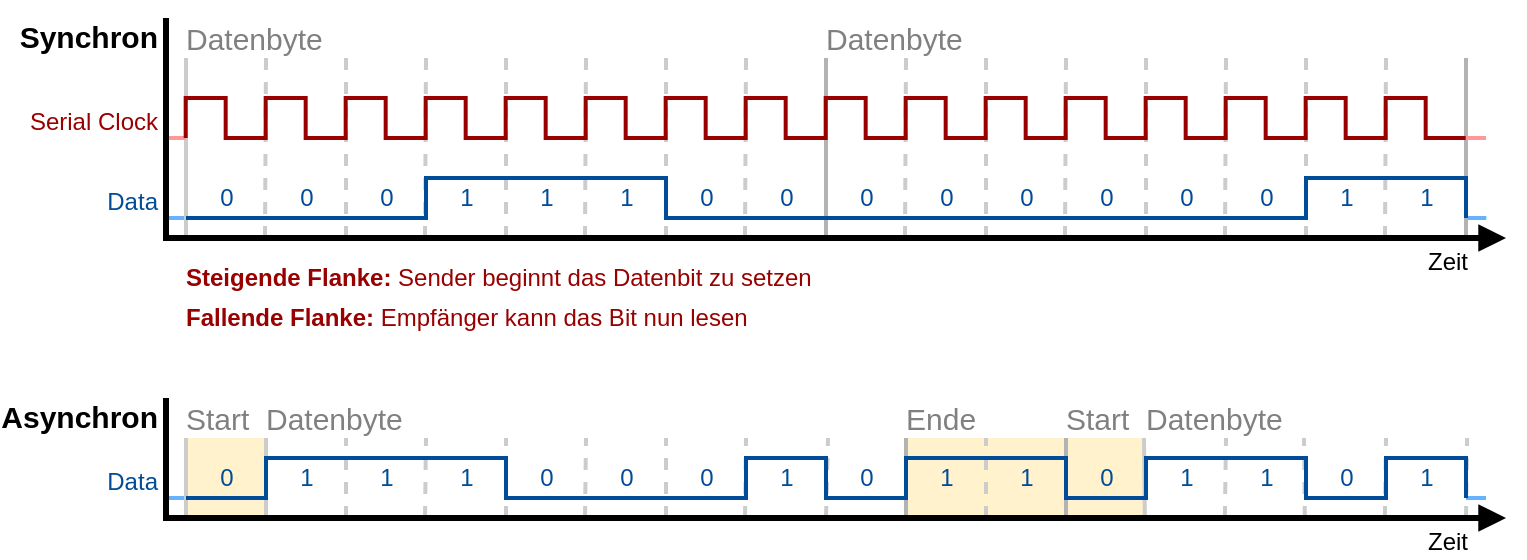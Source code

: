 <mxfile version="12.6.4" type="device"><diagram id="GBh7JavQJtBpOLS9eDpL" name="Page-1"><mxGraphModel dx="1567" dy="641" grid="1" gridSize="10" guides="1" tooltips="1" connect="1" arrows="1" fold="1" page="0" pageScale="1" pageWidth="827" pageHeight="1169" math="0" shadow="0"><root><mxCell id="0"/><mxCell id="1" parent="0"/><mxCell id="-WWbt2H8pcW7CafT_t6I-75" value="" style="endArrow=none;dashed=1;html=1;strokeWidth=2;fontSize=12;strokeColor=#CCCCCC;" edge="1" parent="1"><mxGeometry width="50" height="50" relative="1" as="geometry"><mxPoint x="440.0" y="590" as="sourcePoint"/><mxPoint x="440.57" y="550" as="targetPoint"/></mxGeometry></mxCell><mxCell id="-WWbt2H8pcW7CafT_t6I-65" value="" style="rounded=0;whiteSpace=wrap;html=1;strokeWidth=1;fontSize=15;align=left;fillColor=#fff2cc;strokeColor=none;" vertex="1" parent="1"><mxGeometry x="160" y="550" width="120" height="40" as="geometry"/></mxCell><mxCell id="-WWbt2H8pcW7CafT_t6I-64" value="" style="rounded=0;whiteSpace=wrap;html=1;strokeWidth=1;fontSize=15;align=left;fillColor=#fff2cc;strokeColor=none;" vertex="1" parent="1"><mxGeometry x="-200" y="550" width="40" height="40" as="geometry"/></mxCell><mxCell id="b59u_qEQ0pbJg-qy6ZZk-163" value="" style="endArrow=none;html=1;fontSize=12;strokeColor=#66B2FF;strokeWidth=2;" parent="1" edge="1"><mxGeometry width="50" height="50" relative="1" as="geometry"><mxPoint x="440.161" y="440" as="sourcePoint"/><mxPoint x="450.161" y="440" as="targetPoint"/></mxGeometry></mxCell><mxCell id="b59u_qEQ0pbJg-qy6ZZk-162" value="" style="endArrow=none;html=1;fontSize=12;strokeColor=#66B2FF;strokeWidth=2;" parent="1" edge="1"><mxGeometry width="50" height="50" relative="1" as="geometry"><mxPoint x="-210" y="440" as="sourcePoint"/><mxPoint x="-200" y="440" as="targetPoint"/></mxGeometry></mxCell><mxCell id="b59u_qEQ0pbJg-qy6ZZk-139" value="" style="endArrow=none;html=1;strokeWidth=2;fontSize=12;strokeColor=#CCCCCC;" parent="1" edge="1"><mxGeometry width="50" height="50" relative="1" as="geometry"><mxPoint x="-200" y="450" as="sourcePoint"/><mxPoint x="-200" y="360" as="targetPoint"/></mxGeometry></mxCell><mxCell id="b59u_qEQ0pbJg-qy6ZZk-140" value="" style="endArrow=none;dashed=1;html=1;strokeWidth=2;fontSize=12;strokeColor=#CCCCCC;" parent="1" edge="1"><mxGeometry width="50" height="50" relative="1" as="geometry"><mxPoint x="-160.5" y="450" as="sourcePoint"/><mxPoint x="-160" y="360" as="targetPoint"/></mxGeometry></mxCell><mxCell id="b59u_qEQ0pbJg-qy6ZZk-141" value="" style="endArrow=none;dashed=1;html=1;strokeWidth=2;fontSize=12;strokeColor=#CCCCCC;" parent="1" edge="1"><mxGeometry width="50" height="50" relative="1" as="geometry"><mxPoint x="-120" y="450" as="sourcePoint"/><mxPoint x="-120" y="360" as="targetPoint"/></mxGeometry></mxCell><mxCell id="b59u_qEQ0pbJg-qy6ZZk-142" value="" style="endArrow=none;dashed=1;html=1;strokeWidth=2;fontSize=12;strokeColor=#CCCCCC;" parent="1" edge="1"><mxGeometry width="50" height="50" relative="1" as="geometry"><mxPoint x="-80.5" y="450" as="sourcePoint"/><mxPoint x="-80" y="360" as="targetPoint"/></mxGeometry></mxCell><mxCell id="b59u_qEQ0pbJg-qy6ZZk-143" value="" style="endArrow=none;dashed=1;html=1;strokeWidth=2;fontSize=12;strokeColor=#CCCCCC;" parent="1" edge="1"><mxGeometry width="50" height="50" relative="1" as="geometry"><mxPoint x="-40" y="450" as="sourcePoint"/><mxPoint x="-40" y="360" as="targetPoint"/></mxGeometry></mxCell><mxCell id="b59u_qEQ0pbJg-qy6ZZk-144" value="" style="endArrow=none;dashed=1;html=1;strokeWidth=2;fontSize=12;strokeColor=#CCCCCC;" parent="1" edge="1"><mxGeometry width="50" height="50" relative="1" as="geometry"><mxPoint x="-0.5" y="450" as="sourcePoint"/><mxPoint y="360" as="targetPoint"/></mxGeometry></mxCell><mxCell id="b59u_qEQ0pbJg-qy6ZZk-145" value="" style="endArrow=none;dashed=1;html=1;strokeWidth=2;fontSize=12;strokeColor=#CCCCCC;" parent="1" edge="1"><mxGeometry width="50" height="50" relative="1" as="geometry"><mxPoint x="40" y="450" as="sourcePoint"/><mxPoint x="40" y="360" as="targetPoint"/></mxGeometry></mxCell><mxCell id="b59u_qEQ0pbJg-qy6ZZk-146" value="" style="endArrow=none;dashed=1;html=1;strokeWidth=2;fontSize=12;strokeColor=#CCCCCC;" parent="1" edge="1"><mxGeometry width="50" height="50" relative="1" as="geometry"><mxPoint x="79.5" y="450" as="sourcePoint"/><mxPoint x="80" y="360" as="targetPoint"/></mxGeometry></mxCell><mxCell id="b59u_qEQ0pbJg-qy6ZZk-147" value="" style="endArrow=none;html=1;strokeWidth=2;fontSize=12;strokeColor=#B3B3B3;" parent="1" edge="1"><mxGeometry width="50" height="50" relative="1" as="geometry"><mxPoint x="120" y="450" as="sourcePoint"/><mxPoint x="120" y="360" as="targetPoint"/></mxGeometry></mxCell><mxCell id="b59u_qEQ0pbJg-qy6ZZk-148" value="" style="endArrow=none;dashed=1;html=1;strokeWidth=2;fontSize=12;strokeColor=#CCCCCC;" parent="1" edge="1"><mxGeometry width="50" height="50" relative="1" as="geometry"><mxPoint x="159.5" y="450" as="sourcePoint"/><mxPoint x="160" y="360" as="targetPoint"/></mxGeometry></mxCell><mxCell id="b59u_qEQ0pbJg-qy6ZZk-149" value="" style="endArrow=none;dashed=1;html=1;strokeWidth=2;fontSize=12;strokeColor=#CCCCCC;" parent="1" edge="1"><mxGeometry width="50" height="50" relative="1" as="geometry"><mxPoint x="200" y="450" as="sourcePoint"/><mxPoint x="200" y="360" as="targetPoint"/></mxGeometry></mxCell><mxCell id="b59u_qEQ0pbJg-qy6ZZk-150" value="" style="endArrow=none;dashed=1;html=1;strokeWidth=2;fontSize=12;strokeColor=#CCCCCC;" parent="1" edge="1"><mxGeometry width="50" height="50" relative="1" as="geometry"><mxPoint x="239.5" y="450" as="sourcePoint"/><mxPoint x="240" y="360" as="targetPoint"/></mxGeometry></mxCell><mxCell id="b59u_qEQ0pbJg-qy6ZZk-151" value="" style="endArrow=none;dashed=1;html=1;strokeWidth=2;fontSize=12;strokeColor=#CCCCCC;" parent="1" edge="1"><mxGeometry width="50" height="50" relative="1" as="geometry"><mxPoint x="280" y="450" as="sourcePoint"/><mxPoint x="280" y="360" as="targetPoint"/></mxGeometry></mxCell><mxCell id="b59u_qEQ0pbJg-qy6ZZk-152" value="" style="endArrow=none;dashed=1;html=1;strokeWidth=2;fontSize=12;strokeColor=#CCCCCC;" parent="1" edge="1"><mxGeometry width="50" height="50" relative="1" as="geometry"><mxPoint x="319.5" y="450" as="sourcePoint"/><mxPoint x="320" y="360" as="targetPoint"/></mxGeometry></mxCell><mxCell id="b59u_qEQ0pbJg-qy6ZZk-153" value="" style="endArrow=none;dashed=1;html=1;strokeWidth=2;fontSize=12;strokeColor=#CCCCCC;" parent="1" edge="1"><mxGeometry width="50" height="50" relative="1" as="geometry"><mxPoint x="360" y="450" as="sourcePoint"/><mxPoint x="360" y="360" as="targetPoint"/></mxGeometry></mxCell><mxCell id="b59u_qEQ0pbJg-qy6ZZk-154" value="" style="endArrow=none;dashed=1;html=1;strokeWidth=2;fontSize=12;strokeColor=#CCCCCC;" parent="1" edge="1"><mxGeometry width="50" height="50" relative="1" as="geometry"><mxPoint x="399.5" y="450" as="sourcePoint"/><mxPoint x="400" y="360" as="targetPoint"/></mxGeometry></mxCell><mxCell id="b59u_qEQ0pbJg-qy6ZZk-155" value="" style="endArrow=none;html=1;strokeWidth=2;fontSize=12;strokeColor=#B3B3B3;" parent="1" edge="1"><mxGeometry width="50" height="50" relative="1" as="geometry"><mxPoint x="440" y="450" as="sourcePoint"/><mxPoint x="440" y="360" as="targetPoint"/></mxGeometry></mxCell><mxCell id="b59u_qEQ0pbJg-qy6ZZk-2" value="Serial Clock" style="text;html=1;resizable=1;points=[];autosize=0;align=right;verticalAlign=top;spacingTop=0;spacing=0;spacingRight=5;fontColor=#990000;" parent="1" vertex="1"><mxGeometry x="-280" y="380" width="70" height="20" as="geometry"/></mxCell><mxCell id="b59u_qEQ0pbJg-qy6ZZk-3" value="Data" style="text;html=1;resizable=1;points=[];autosize=0;align=right;verticalAlign=top;spacingTop=0;spacing=0;spacingRight=5;fontColor=#004C99;" parent="1" vertex="1"><mxGeometry x="-240" y="420" width="30" height="20" as="geometry"/></mxCell><mxCell id="b59u_qEQ0pbJg-qy6ZZk-4" value="Synchron" style="text;html=1;resizable=1;points=[];autosize=0;align=right;verticalAlign=top;spacingTop=-4;fontStyle=1;fontSize=15;spacing=0;spacingRight=5;" parent="1" vertex="1"><mxGeometry x="-280" y="340" width="70" height="20" as="geometry"/></mxCell><mxCell id="b59u_qEQ0pbJg-qy6ZZk-8" value="Zeit" style="text;html=1;resizable=0;points=[];autosize=1;align=right;verticalAlign=top;spacingTop=0;fontSize=12;spacing=0;spacingRight=10;" parent="1" vertex="1"><mxGeometry x="400" y="450" width="50" height="20" as="geometry"/></mxCell><mxCell id="b59u_qEQ0pbJg-qy6ZZk-159" value="" style="endArrow=none;html=1;fontSize=12;strokeColor=#FF9999;strokeWidth=2;" parent="1" edge="1"><mxGeometry width="50" height="50" relative="1" as="geometry"><mxPoint x="-210.16" y="400" as="sourcePoint"/><mxPoint x="-200.16" y="400" as="targetPoint"/></mxGeometry></mxCell><mxCell id="b59u_qEQ0pbJg-qy6ZZk-160" value="" style="endArrow=none;html=1;fontSize=12;strokeColor=#FF9999;strokeWidth=2;" parent="1" edge="1"><mxGeometry width="50" height="50" relative="1" as="geometry"><mxPoint x="440.001" y="400" as="sourcePoint"/><mxPoint x="450.001" y="400" as="targetPoint"/></mxGeometry></mxCell><mxCell id="b59u_qEQ0pbJg-qy6ZZk-7" value="" style="endArrow=block;html=1;fontSize=15;endFill=1;strokeWidth=3;arcSize=0;" parent="1" edge="1"><mxGeometry width="50" height="50" relative="1" as="geometry"><mxPoint x="-210" y="340" as="sourcePoint"/><mxPoint x="460" y="450" as="targetPoint"/><Array as="points"><mxPoint x="-210" y="450"/></Array></mxGeometry></mxCell><mxCell id="b59u_qEQ0pbJg-qy6ZZk-161" value="" style="endArrow=none;html=1;strokeColor=#990000;strokeWidth=2;fontSize=12;jumpSize=6;bendable=1;arcSize=0;" parent="1" edge="1"><mxGeometry width="50" height="50" relative="1" as="geometry"><mxPoint x="439.84" y="400" as="sourcePoint"/><mxPoint x="-200.16" y="400" as="targetPoint"/><Array as="points"><mxPoint x="419.84" y="400"/><mxPoint x="419.84" y="380"/><mxPoint x="399.84" y="380"/><mxPoint x="399.84" y="400"/><mxPoint x="379.84" y="400"/><mxPoint x="379.84" y="380"/><mxPoint x="359.84" y="380"/><mxPoint x="359.84" y="400"/><mxPoint x="339.84" y="400"/><mxPoint x="339.84" y="380"/><mxPoint x="319.84" y="380"/><mxPoint x="319.84" y="400"/><mxPoint x="299.84" y="400"/><mxPoint x="299.84" y="380"/><mxPoint x="279.84" y="380"/><mxPoint x="279.84" y="400"/><mxPoint x="259.84" y="400"/><mxPoint x="259.84" y="380"/><mxPoint x="239.84" y="380"/><mxPoint x="239.84" y="400"/><mxPoint x="219.84" y="400"/><mxPoint x="219.84" y="380"/><mxPoint x="199.84" y="380"/><mxPoint x="199.84" y="400"/><mxPoint x="179.84" y="400"/><mxPoint x="179.84" y="380"/><mxPoint x="159.84" y="380"/><mxPoint x="159.84" y="400"/><mxPoint x="139.84" y="400"/><mxPoint x="139.84" y="380"/><mxPoint x="119.84" y="380"/><mxPoint x="119.84" y="400"/><mxPoint x="99.84" y="400"/><mxPoint x="99.84" y="380"/><mxPoint x="79.84" y="380"/><mxPoint x="79.84" y="400"/><mxPoint x="59.84" y="400"/><mxPoint x="59.84" y="380"/><mxPoint x="39.84" y="380"/><mxPoint x="39.84" y="400"/><mxPoint x="19.84" y="400"/><mxPoint x="19.84" y="380"/><mxPoint x="-0.16" y="380"/><mxPoint x="-0.16" y="400"/><mxPoint x="-20.16" y="400"/><mxPoint x="-20.16" y="380"/><mxPoint x="-40.16" y="380"/><mxPoint x="-40.16" y="400"/><mxPoint x="-60.16" y="400"/><mxPoint x="-60.16" y="380"/><mxPoint x="-80.16" y="380"/><mxPoint x="-80.16" y="400"/><mxPoint x="-100.16" y="400"/><mxPoint x="-100.16" y="380"/><mxPoint x="-120.16" y="380"/><mxPoint x="-120.16" y="400"/><mxPoint x="-140.16" y="400"/><mxPoint x="-140.16" y="380"/><mxPoint x="-160.16" y="380"/><mxPoint x="-160.16" y="400"/><mxPoint x="-180.16" y="400"/><mxPoint x="-180.16" y="380"/><mxPoint x="-200.16" y="380"/></Array></mxGeometry></mxCell><mxCell id="b59u_qEQ0pbJg-qy6ZZk-164" value="" style="endArrow=none;html=1;strokeColor=#004C99;strokeWidth=2;fontSize=12;arcSize=0;" parent="1" edge="1"><mxGeometry width="50" height="50" relative="1" as="geometry"><mxPoint x="-200" y="440" as="sourcePoint"/><mxPoint x="440" y="440" as="targetPoint"/><Array as="points"><mxPoint x="-80" y="440"/><mxPoint x="-80" y="420"/><mxPoint x="40" y="420"/><mxPoint x="40" y="440"/><mxPoint x="360" y="440"/><mxPoint x="360" y="420"/><mxPoint x="440" y="420"/></Array></mxGeometry></mxCell><mxCell id="b59u_qEQ0pbJg-qy6ZZk-165" value="0" style="text;html=1;resizable=0;points=[];autosize=1;align=center;verticalAlign=top;spacingTop=-4;fontSize=12;fontColor=#004C99;strokeWidth=2;" parent="1" vertex="1"><mxGeometry x="-190" y="420" width="20" height="20" as="geometry"/></mxCell><mxCell id="b59u_qEQ0pbJg-qy6ZZk-166" value="0" style="text;html=1;resizable=0;points=[];autosize=1;align=center;verticalAlign=top;spacingTop=-4;fontSize=12;fontColor=#004C99;strokeWidth=2;" parent="1" vertex="1"><mxGeometry x="-150" y="420" width="20" height="20" as="geometry"/></mxCell><mxCell id="b59u_qEQ0pbJg-qy6ZZk-167" value="0" style="text;html=1;resizable=0;points=[];autosize=1;align=center;verticalAlign=top;spacingTop=-4;fontSize=12;fontColor=#004C99;strokeWidth=2;" parent="1" vertex="1"><mxGeometry x="-110" y="420" width="20" height="20" as="geometry"/></mxCell><mxCell id="b59u_qEQ0pbJg-qy6ZZk-168" value="0" style="text;html=1;resizable=0;points=[];autosize=1;align=center;verticalAlign=top;spacingTop=-4;fontSize=12;fontColor=#004C99;strokeWidth=2;" parent="1" vertex="1"><mxGeometry x="50" y="420" width="20" height="20" as="geometry"/></mxCell><mxCell id="b59u_qEQ0pbJg-qy6ZZk-169" value="0" style="text;html=1;resizable=0;points=[];autosize=1;align=center;verticalAlign=top;spacingTop=-4;fontSize=12;fontColor=#004C99;strokeWidth=2;" parent="1" vertex="1"><mxGeometry x="90" y="420" width="20" height="20" as="geometry"/></mxCell><mxCell id="b59u_qEQ0pbJg-qy6ZZk-170" value="0" style="text;html=1;resizable=0;points=[];autosize=1;align=center;verticalAlign=top;spacingTop=-4;fontSize=12;fontColor=#004C99;strokeWidth=2;" parent="1" vertex="1"><mxGeometry x="130" y="420" width="20" height="20" as="geometry"/></mxCell><mxCell id="b59u_qEQ0pbJg-qy6ZZk-171" value="0" style="text;html=1;resizable=0;points=[];autosize=1;align=center;verticalAlign=top;spacingTop=-4;fontSize=12;fontColor=#004C99;strokeWidth=2;" parent="1" vertex="1"><mxGeometry x="170" y="420" width="20" height="20" as="geometry"/></mxCell><mxCell id="b59u_qEQ0pbJg-qy6ZZk-172" value="0" style="text;html=1;resizable=0;points=[];autosize=1;align=center;verticalAlign=top;spacingTop=-4;fontSize=12;fontColor=#004C99;strokeWidth=2;" parent="1" vertex="1"><mxGeometry x="210" y="420" width="20" height="20" as="geometry"/></mxCell><mxCell id="b59u_qEQ0pbJg-qy6ZZk-173" value="0" style="text;html=1;resizable=0;points=[];autosize=1;align=center;verticalAlign=top;spacingTop=-4;fontSize=12;fontColor=#004C99;strokeWidth=2;" parent="1" vertex="1"><mxGeometry x="250" y="420" width="20" height="20" as="geometry"/></mxCell><mxCell id="b59u_qEQ0pbJg-qy6ZZk-174" value="0" style="text;html=1;resizable=0;points=[];autosize=1;align=center;verticalAlign=top;spacingTop=-4;fontSize=12;fontColor=#004C99;strokeWidth=2;" parent="1" vertex="1"><mxGeometry x="290" y="420" width="20" height="20" as="geometry"/></mxCell><mxCell id="b59u_qEQ0pbJg-qy6ZZk-175" value="0" style="text;html=1;resizable=0;points=[];autosize=1;align=center;verticalAlign=top;spacingTop=-4;fontSize=12;fontColor=#004C99;strokeWidth=2;" parent="1" vertex="1"><mxGeometry x="330" y="420" width="20" height="20" as="geometry"/></mxCell><mxCell id="b59u_qEQ0pbJg-qy6ZZk-176" value="1" style="text;html=1;resizable=0;points=[];autosize=1;align=center;verticalAlign=top;spacingTop=-4;fontSize=12;fontColor=#004C99;strokeWidth=2;" parent="1" vertex="1"><mxGeometry x="370" y="420" width="20" height="20" as="geometry"/></mxCell><mxCell id="b59u_qEQ0pbJg-qy6ZZk-178" value="1" style="text;html=1;resizable=0;points=[];autosize=1;align=center;verticalAlign=top;spacingTop=-4;fontSize=12;fontColor=#004C99;strokeWidth=2;" parent="1" vertex="1"><mxGeometry x="410" y="420" width="20" height="20" as="geometry"/></mxCell><mxCell id="b59u_qEQ0pbJg-qy6ZZk-179" value="1" style="text;html=1;resizable=0;points=[];autosize=1;align=center;verticalAlign=top;spacingTop=-4;fontSize=12;fontColor=#004C99;strokeWidth=2;" parent="1" vertex="1"><mxGeometry x="-70" y="420" width="20" height="20" as="geometry"/></mxCell><mxCell id="b59u_qEQ0pbJg-qy6ZZk-180" value="1" style="text;html=1;resizable=0;points=[];autosize=1;align=center;verticalAlign=top;spacingTop=-4;fontSize=12;fontColor=#004C99;strokeWidth=2;" parent="1" vertex="1"><mxGeometry x="-30" y="420" width="20" height="20" as="geometry"/></mxCell><mxCell id="b59u_qEQ0pbJg-qy6ZZk-181" value="1" style="text;html=1;resizable=0;points=[];autosize=1;align=center;verticalAlign=top;spacingTop=-4;fontSize=12;fontColor=#004C99;strokeWidth=2;" parent="1" vertex="1"><mxGeometry x="10" y="420" width="20" height="20" as="geometry"/></mxCell><mxCell id="-WWbt2H8pcW7CafT_t6I-2" value="Datenbyte" style="text;html=1;align=left;verticalAlign=middle;resizable=0;points=[];autosize=1;fontStyle=0;fontSize=15;fontColor=#808080;spacing=0;" vertex="1" parent="1"><mxGeometry x="-200" y="340" width="80" height="20" as="geometry"/></mxCell><mxCell id="-WWbt2H8pcW7CafT_t6I-3" value="Datenbyte" style="text;html=1;align=left;verticalAlign=middle;resizable=0;points=[];autosize=1;fontStyle=0;fontSize=15;fontColor=#808080;spacing=0;" vertex="1" parent="1"><mxGeometry x="120" y="340" width="80" height="20" as="geometry"/></mxCell><mxCell id="-WWbt2H8pcW7CafT_t6I-4" value="" style="endArrow=none;html=1;fontSize=12;strokeColor=#66B2FF;strokeWidth=2;" edge="1" parent="1"><mxGeometry width="50" height="50" relative="1" as="geometry"><mxPoint x="440.001" y="580" as="sourcePoint"/><mxPoint x="450.001" y="580" as="targetPoint"/></mxGeometry></mxCell><mxCell id="-WWbt2H8pcW7CafT_t6I-5" value="" style="endArrow=none;html=1;fontSize=12;strokeColor=#66B2FF;strokeWidth=2;" edge="1" parent="1"><mxGeometry width="50" height="50" relative="1" as="geometry"><mxPoint x="-210" y="580" as="sourcePoint"/><mxPoint x="-200" y="580" as="targetPoint"/></mxGeometry></mxCell><mxCell id="-WWbt2H8pcW7CafT_t6I-6" value="" style="endArrow=none;html=1;strokeWidth=2;fontSize=12;strokeColor=#CCCCCC;" edge="1" parent="1"><mxGeometry width="50" height="50" relative="1" as="geometry"><mxPoint x="-160" y="590" as="sourcePoint"/><mxPoint x="-160" y="550" as="targetPoint"/></mxGeometry></mxCell><mxCell id="-WWbt2H8pcW7CafT_t6I-8" value="" style="endArrow=none;dashed=1;html=1;strokeWidth=2;fontSize=12;strokeColor=#CCCCCC;" edge="1" parent="1"><mxGeometry width="50" height="50" relative="1" as="geometry"><mxPoint x="-120" y="590" as="sourcePoint"/><mxPoint x="-120" y="550" as="targetPoint"/></mxGeometry></mxCell><mxCell id="-WWbt2H8pcW7CafT_t6I-9" value="" style="endArrow=none;dashed=1;html=1;strokeWidth=2;fontSize=12;strokeColor=#CCCCCC;" edge="1" parent="1"><mxGeometry width="50" height="50" relative="1" as="geometry"><mxPoint x="-80.5" y="590" as="sourcePoint"/><mxPoint x="-80" y="550" as="targetPoint"/></mxGeometry></mxCell><mxCell id="-WWbt2H8pcW7CafT_t6I-10" value="" style="endArrow=none;dashed=1;html=1;strokeWidth=2;fontSize=12;strokeColor=#CCCCCC;" edge="1" parent="1"><mxGeometry width="50" height="50" relative="1" as="geometry"><mxPoint x="-40" y="590" as="sourcePoint"/><mxPoint x="-40" y="550" as="targetPoint"/></mxGeometry></mxCell><mxCell id="-WWbt2H8pcW7CafT_t6I-11" value="" style="endArrow=none;dashed=1;html=1;strokeWidth=2;fontSize=12;strokeColor=#CCCCCC;" edge="1" parent="1"><mxGeometry width="50" height="50" relative="1" as="geometry"><mxPoint x="-0.5" y="590" as="sourcePoint"/><mxPoint y="550" as="targetPoint"/></mxGeometry></mxCell><mxCell id="-WWbt2H8pcW7CafT_t6I-12" value="" style="endArrow=none;dashed=1;html=1;strokeWidth=2;fontSize=12;strokeColor=#CCCCCC;" edge="1" parent="1"><mxGeometry width="50" height="50" relative="1" as="geometry"><mxPoint x="40" y="590" as="sourcePoint"/><mxPoint x="40" y="550" as="targetPoint"/></mxGeometry></mxCell><mxCell id="-WWbt2H8pcW7CafT_t6I-13" value="" style="endArrow=none;dashed=1;html=1;strokeWidth=2;fontSize=12;strokeColor=#CCCCCC;" edge="1" parent="1"><mxGeometry width="50" height="50" relative="1" as="geometry"><mxPoint x="79.5" y="590" as="sourcePoint"/><mxPoint x="80" y="550" as="targetPoint"/></mxGeometry></mxCell><mxCell id="-WWbt2H8pcW7CafT_t6I-14" value="" style="endArrow=none;html=1;strokeWidth=2;fontSize=12;strokeColor=#B3B3B3;" edge="1" parent="1"><mxGeometry width="50" height="50" relative="1" as="geometry"><mxPoint x="160" y="590" as="sourcePoint"/><mxPoint x="160" y="550" as="targetPoint"/></mxGeometry></mxCell><mxCell id="-WWbt2H8pcW7CafT_t6I-15" value="" style="endArrow=none;dashed=1;html=1;strokeWidth=2;fontSize=12;strokeColor=#CCCCCC;" edge="1" parent="1"><mxGeometry width="50" height="50" relative="1" as="geometry"><mxPoint x="120" y="590" as="sourcePoint"/><mxPoint x="121" y="550" as="targetPoint"/></mxGeometry></mxCell><mxCell id="-WWbt2H8pcW7CafT_t6I-16" value="" style="endArrow=none;dashed=1;html=1;strokeWidth=2;fontSize=12;strokeColor=#CCCCCC;" edge="1" parent="1"><mxGeometry width="50" height="50" relative="1" as="geometry"><mxPoint x="200" y="590" as="sourcePoint"/><mxPoint x="200" y="550" as="targetPoint"/></mxGeometry></mxCell><mxCell id="-WWbt2H8pcW7CafT_t6I-19" value="" style="endArrow=none;dashed=1;html=1;strokeWidth=2;fontSize=12;strokeColor=#CCCCCC;" edge="1" parent="1"><mxGeometry width="50" height="50" relative="1" as="geometry"><mxPoint x="319.43" y="590" as="sourcePoint"/><mxPoint x="320" y="550" as="targetPoint"/></mxGeometry></mxCell><mxCell id="-WWbt2H8pcW7CafT_t6I-20" value="" style="endArrow=none;dashed=1;html=1;strokeWidth=2;fontSize=12;strokeColor=#CCCCCC;" edge="1" parent="1"><mxGeometry width="50" height="50" relative="1" as="geometry"><mxPoint x="359.43" y="590" as="sourcePoint"/><mxPoint x="359" y="550" as="targetPoint"/></mxGeometry></mxCell><mxCell id="-WWbt2H8pcW7CafT_t6I-21" value="" style="endArrow=none;dashed=1;html=1;strokeWidth=2;fontSize=12;strokeColor=#CCCCCC;" edge="1" parent="1"><mxGeometry width="50" height="50" relative="1" as="geometry"><mxPoint x="399.43" y="590" as="sourcePoint"/><mxPoint x="400" y="550" as="targetPoint"/></mxGeometry></mxCell><mxCell id="-WWbt2H8pcW7CafT_t6I-24" value="Data" style="text;html=1;resizable=1;points=[];autosize=0;align=right;verticalAlign=top;spacingTop=0;spacing=0;spacingRight=5;fontColor=#004C99;" vertex="1" parent="1"><mxGeometry x="-240" y="560" width="30" height="20" as="geometry"/></mxCell><mxCell id="-WWbt2H8pcW7CafT_t6I-25" value="Asynchron" style="text;html=1;resizable=1;points=[];autosize=0;align=right;verticalAlign=top;spacingTop=-4;fontStyle=1;fontSize=15;spacing=0;spacingRight=5;" vertex="1" parent="1"><mxGeometry x="-290" y="530" width="80" height="20" as="geometry"/></mxCell><mxCell id="-WWbt2H8pcW7CafT_t6I-26" value="Zeit" style="text;html=1;resizable=0;points=[];autosize=1;align=right;verticalAlign=top;spacingTop=0;fontSize=12;spacing=0;spacingRight=10;" vertex="1" parent="1"><mxGeometry x="400" y="590" width="50" height="20" as="geometry"/></mxCell><mxCell id="-WWbt2H8pcW7CafT_t6I-32" value="0" style="text;html=1;resizable=0;points=[];autosize=1;align=center;verticalAlign=top;spacingTop=-4;fontSize=12;fontColor=#004C99;strokeWidth=2;" vertex="1" parent="1"><mxGeometry x="-190" y="560" width="20" height="20" as="geometry"/></mxCell><mxCell id="-WWbt2H8pcW7CafT_t6I-35" value="0" style="text;html=1;resizable=0;points=[];autosize=1;align=center;verticalAlign=top;spacingTop=-4;fontSize=12;fontColor=#004C99;strokeWidth=2;" vertex="1" parent="1"><mxGeometry x="-30" y="560" width="20" height="20" as="geometry"/></mxCell><mxCell id="-WWbt2H8pcW7CafT_t6I-36" value="0" style="text;html=1;resizable=0;points=[];autosize=1;align=center;verticalAlign=top;spacingTop=-4;fontSize=12;fontColor=#004C99;strokeWidth=2;" vertex="1" parent="1"><mxGeometry x="10" y="560" width="20" height="20" as="geometry"/></mxCell><mxCell id="-WWbt2H8pcW7CafT_t6I-37" value="0" style="text;html=1;resizable=0;points=[];autosize=1;align=center;verticalAlign=top;spacingTop=-4;fontSize=12;fontColor=#004C99;strokeWidth=2;" vertex="1" parent="1"><mxGeometry x="50" y="560" width="20" height="20" as="geometry"/></mxCell><mxCell id="-WWbt2H8pcW7CafT_t6I-38" value="0" style="text;html=1;resizable=0;points=[];autosize=1;align=center;verticalAlign=top;spacingTop=-4;fontSize=12;fontColor=#004C99;strokeWidth=2;" vertex="1" parent="1"><mxGeometry x="130" y="560" width="20" height="20" as="geometry"/></mxCell><mxCell id="-WWbt2H8pcW7CafT_t6I-39" value="0" style="text;html=1;resizable=0;points=[];autosize=1;align=center;verticalAlign=top;spacingTop=-4;fontSize=12;fontColor=#004C99;strokeWidth=2;" vertex="1" parent="1"><mxGeometry x="250" y="560" width="20" height="20" as="geometry"/></mxCell><mxCell id="-WWbt2H8pcW7CafT_t6I-40" value="0" style="text;html=1;resizable=0;points=[];autosize=1;align=center;verticalAlign=top;spacingTop=-4;fontSize=12;fontColor=#004C99;strokeWidth=2;" vertex="1" parent="1"><mxGeometry x="370" y="560" width="20" height="20" as="geometry"/></mxCell><mxCell id="-WWbt2H8pcW7CafT_t6I-43" value="1" style="text;html=1;resizable=0;points=[];autosize=1;align=center;verticalAlign=top;spacingTop=-4;fontSize=12;fontColor=#004C99;strokeWidth=2;" vertex="1" parent="1"><mxGeometry x="410" y="560" width="20" height="20" as="geometry"/></mxCell><mxCell id="-WWbt2H8pcW7CafT_t6I-44" value="1" style="text;html=1;resizable=0;points=[];autosize=1;align=center;verticalAlign=top;spacingTop=-4;fontSize=12;fontColor=#004C99;strokeWidth=2;" vertex="1" parent="1"><mxGeometry x="90" y="560" width="20" height="20" as="geometry"/></mxCell><mxCell id="-WWbt2H8pcW7CafT_t6I-45" value="1" style="text;html=1;resizable=0;points=[];autosize=1;align=center;verticalAlign=top;spacingTop=-4;fontSize=12;fontColor=#004C99;strokeWidth=2;" vertex="1" parent="1"><mxGeometry x="-150" y="560" width="20" height="20" as="geometry"/></mxCell><mxCell id="-WWbt2H8pcW7CafT_t6I-46" value="1" style="text;html=1;resizable=0;points=[];autosize=1;align=center;verticalAlign=top;spacingTop=-4;fontSize=12;fontColor=#004C99;strokeWidth=2;" vertex="1" parent="1"><mxGeometry x="-110" y="560" width="20" height="20" as="geometry"/></mxCell><mxCell id="-WWbt2H8pcW7CafT_t6I-47" value="1" style="text;html=1;resizable=0;points=[];autosize=1;align=center;verticalAlign=top;spacingTop=-4;fontSize=12;fontColor=#004C99;strokeWidth=2;" vertex="1" parent="1"><mxGeometry x="-70" y="560" width="20" height="20" as="geometry"/></mxCell><mxCell id="-WWbt2H8pcW7CafT_t6I-51" value="" style="endArrow=none;html=1;strokeWidth=2;fontSize=12;strokeColor=#CCCCCC;" edge="1" parent="1"><mxGeometry width="50" height="50" relative="1" as="geometry"><mxPoint x="-200" y="590" as="sourcePoint"/><mxPoint x="-200" y="550" as="targetPoint"/></mxGeometry></mxCell><mxCell id="-WWbt2H8pcW7CafT_t6I-52" value="Start" style="text;html=1;align=left;verticalAlign=middle;resizable=0;points=[];autosize=1;fontStyle=0;fontSize=15;fontColor=#808080;spacing=0;" vertex="1" parent="1"><mxGeometry x="-200" y="530" width="50" height="20" as="geometry"/></mxCell><mxCell id="-WWbt2H8pcW7CafT_t6I-53" value="" style="endArrow=none;html=1;strokeWidth=2;fontSize=12;strokeColor=#B3B3B3;" edge="1" parent="1"><mxGeometry width="50" height="50" relative="1" as="geometry"><mxPoint x="240" y="590" as="sourcePoint"/><mxPoint x="240" y="550" as="targetPoint"/></mxGeometry></mxCell><mxCell id="-WWbt2H8pcW7CafT_t6I-54" value="Ende" style="text;html=1;align=left;verticalAlign=middle;resizable=0;points=[];autosize=1;fontStyle=0;fontSize=15;fontColor=#808080;spacing=0;" vertex="1" parent="1"><mxGeometry x="160" y="530" width="50" height="20" as="geometry"/></mxCell><mxCell id="-WWbt2H8pcW7CafT_t6I-57" value="" style="endArrow=none;html=1;strokeWidth=2;fontSize=12;strokeColor=#CCCCCC;" edge="1" parent="1"><mxGeometry width="50" height="50" relative="1" as="geometry"><mxPoint x="279.43" y="590" as="sourcePoint"/><mxPoint x="279" y="550" as="targetPoint"/></mxGeometry></mxCell><mxCell id="-WWbt2H8pcW7CafT_t6I-59" value="Start" style="text;html=1;align=left;verticalAlign=middle;resizable=0;points=[];autosize=1;fontStyle=0;fontSize=15;fontColor=#808080;spacing=0;" vertex="1" parent="1"><mxGeometry x="240" y="530" width="50" height="20" as="geometry"/></mxCell><mxCell id="-WWbt2H8pcW7CafT_t6I-60" value="Datenbyte" style="text;html=1;align=left;verticalAlign=middle;resizable=0;points=[];autosize=1;fontStyle=0;fontSize=15;fontColor=#808080;spacing=0;" vertex="1" parent="1"><mxGeometry x="-160" y="530" width="80" height="20" as="geometry"/></mxCell><mxCell id="-WWbt2H8pcW7CafT_t6I-62" value="Datenbyte" style="text;html=1;align=left;verticalAlign=middle;resizable=0;points=[];autosize=1;fontStyle=0;fontSize=15;fontColor=#808080;spacing=0;" vertex="1" parent="1"><mxGeometry x="280" y="530" width="80" height="20" as="geometry"/></mxCell><mxCell id="-WWbt2H8pcW7CafT_t6I-31" value="" style="endArrow=none;html=1;strokeColor=#004C99;strokeWidth=2;fontSize=12;arcSize=0;" edge="1" parent="1"><mxGeometry width="50" height="50" relative="1" as="geometry"><mxPoint x="-200" y="580" as="sourcePoint"/><mxPoint x="440" y="580" as="targetPoint"/><Array as="points"><mxPoint x="-160" y="580"/><mxPoint x="-160" y="560"/><mxPoint x="-40" y="560"/><mxPoint x="-40" y="580"/><mxPoint x="80" y="580"/><mxPoint x="80" y="560"/><mxPoint x="120" y="560"/><mxPoint x="120" y="580"/><mxPoint x="160" y="580"/><mxPoint x="160" y="560"/><mxPoint x="240" y="560"/><mxPoint x="240" y="580"/><mxPoint x="280" y="580"/><mxPoint x="280" y="560"/><mxPoint x="360" y="560"/><mxPoint x="360" y="580"/><mxPoint x="400" y="580"/><mxPoint x="400" y="560"/><mxPoint x="440" y="560"/></Array></mxGeometry></mxCell><mxCell id="-WWbt2H8pcW7CafT_t6I-29" value="" style="endArrow=block;html=1;fontSize=15;endFill=1;strokeWidth=3;arcSize=0;" edge="1" parent="1"><mxGeometry width="50" height="50" relative="1" as="geometry"><mxPoint x="-210" y="530" as="sourcePoint"/><mxPoint x="460" y="590" as="targetPoint"/><Array as="points"><mxPoint x="-210" y="590"/></Array></mxGeometry></mxCell><mxCell id="-WWbt2H8pcW7CafT_t6I-68" value="1" style="text;html=1;resizable=0;points=[];autosize=1;align=center;verticalAlign=top;spacingTop=-4;fontSize=12;fontColor=#004C99;strokeWidth=2;" vertex="1" parent="1"><mxGeometry x="170" y="560" width="20" height="20" as="geometry"/></mxCell><mxCell id="-WWbt2H8pcW7CafT_t6I-69" value="1" style="text;html=1;resizable=0;points=[];autosize=1;align=center;verticalAlign=top;spacingTop=-4;fontSize=12;fontColor=#004C99;strokeWidth=2;" vertex="1" parent="1"><mxGeometry x="210" y="560" width="20" height="20" as="geometry"/></mxCell><mxCell id="-WWbt2H8pcW7CafT_t6I-70" value="1" style="text;html=1;resizable=0;points=[];autosize=1;align=center;verticalAlign=top;spacingTop=-4;fontSize=12;fontColor=#004C99;strokeWidth=2;" vertex="1" parent="1"><mxGeometry x="290" y="560" width="20" height="20" as="geometry"/></mxCell><mxCell id="-WWbt2H8pcW7CafT_t6I-71" value="1" style="text;html=1;resizable=0;points=[];autosize=1;align=center;verticalAlign=top;spacingTop=-4;fontSize=12;fontColor=#004C99;strokeWidth=2;" vertex="1" parent="1"><mxGeometry x="330" y="560" width="20" height="20" as="geometry"/></mxCell><mxCell id="-WWbt2H8pcW7CafT_t6I-72" value="&lt;b style=&quot;font-size: 12px&quot;&gt;Steigende Flanke:&lt;/b&gt; Sender beginnt das Datenbit zu setzen" style="text;html=1;align=left;verticalAlign=middle;resizable=0;points=[];autosize=1;fontSize=12;fontColor=#990000;spacing=0;" vertex="1" parent="1"><mxGeometry x="-200" y="460" width="330" height="20" as="geometry"/></mxCell><mxCell id="-WWbt2H8pcW7CafT_t6I-73" value="&lt;b style=&quot;font-size: 12px&quot;&gt;Fallende Flanke:&lt;/b&gt; Empfänger kann das Bit nun lesen" style="text;html=1;align=left;verticalAlign=middle;resizable=0;points=[];autosize=1;fontSize=12;fontColor=#990000;spacing=0;" vertex="1" parent="1"><mxGeometry x="-200" y="480" width="300" height="20" as="geometry"/></mxCell></root></mxGraphModel></diagram></mxfile>